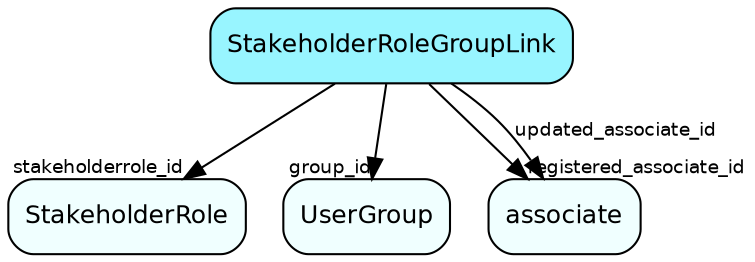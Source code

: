 digraph StakeholderRoleGroupLink  {
node [shape = box style="rounded, filled" fontname = "Helvetica" fontsize = "12" ]
edge [fontname = "Helvetica" fontsize = "9"]

StakeholderRoleGroupLink[fillcolor = "cadetblue1"]
StakeholderRole[fillcolor = "azure1"]
UserGroup[fillcolor = "azure1"]
associate[fillcolor = "azure1"]
StakeholderRoleGroupLink -> StakeholderRole [headlabel = "stakeholderrole_id"]
StakeholderRoleGroupLink -> UserGroup [headlabel = "group_id"]
StakeholderRoleGroupLink -> associate [headlabel = "registered_associate_id"]
StakeholderRoleGroupLink -> associate [label = "updated_associate_id"]
}
